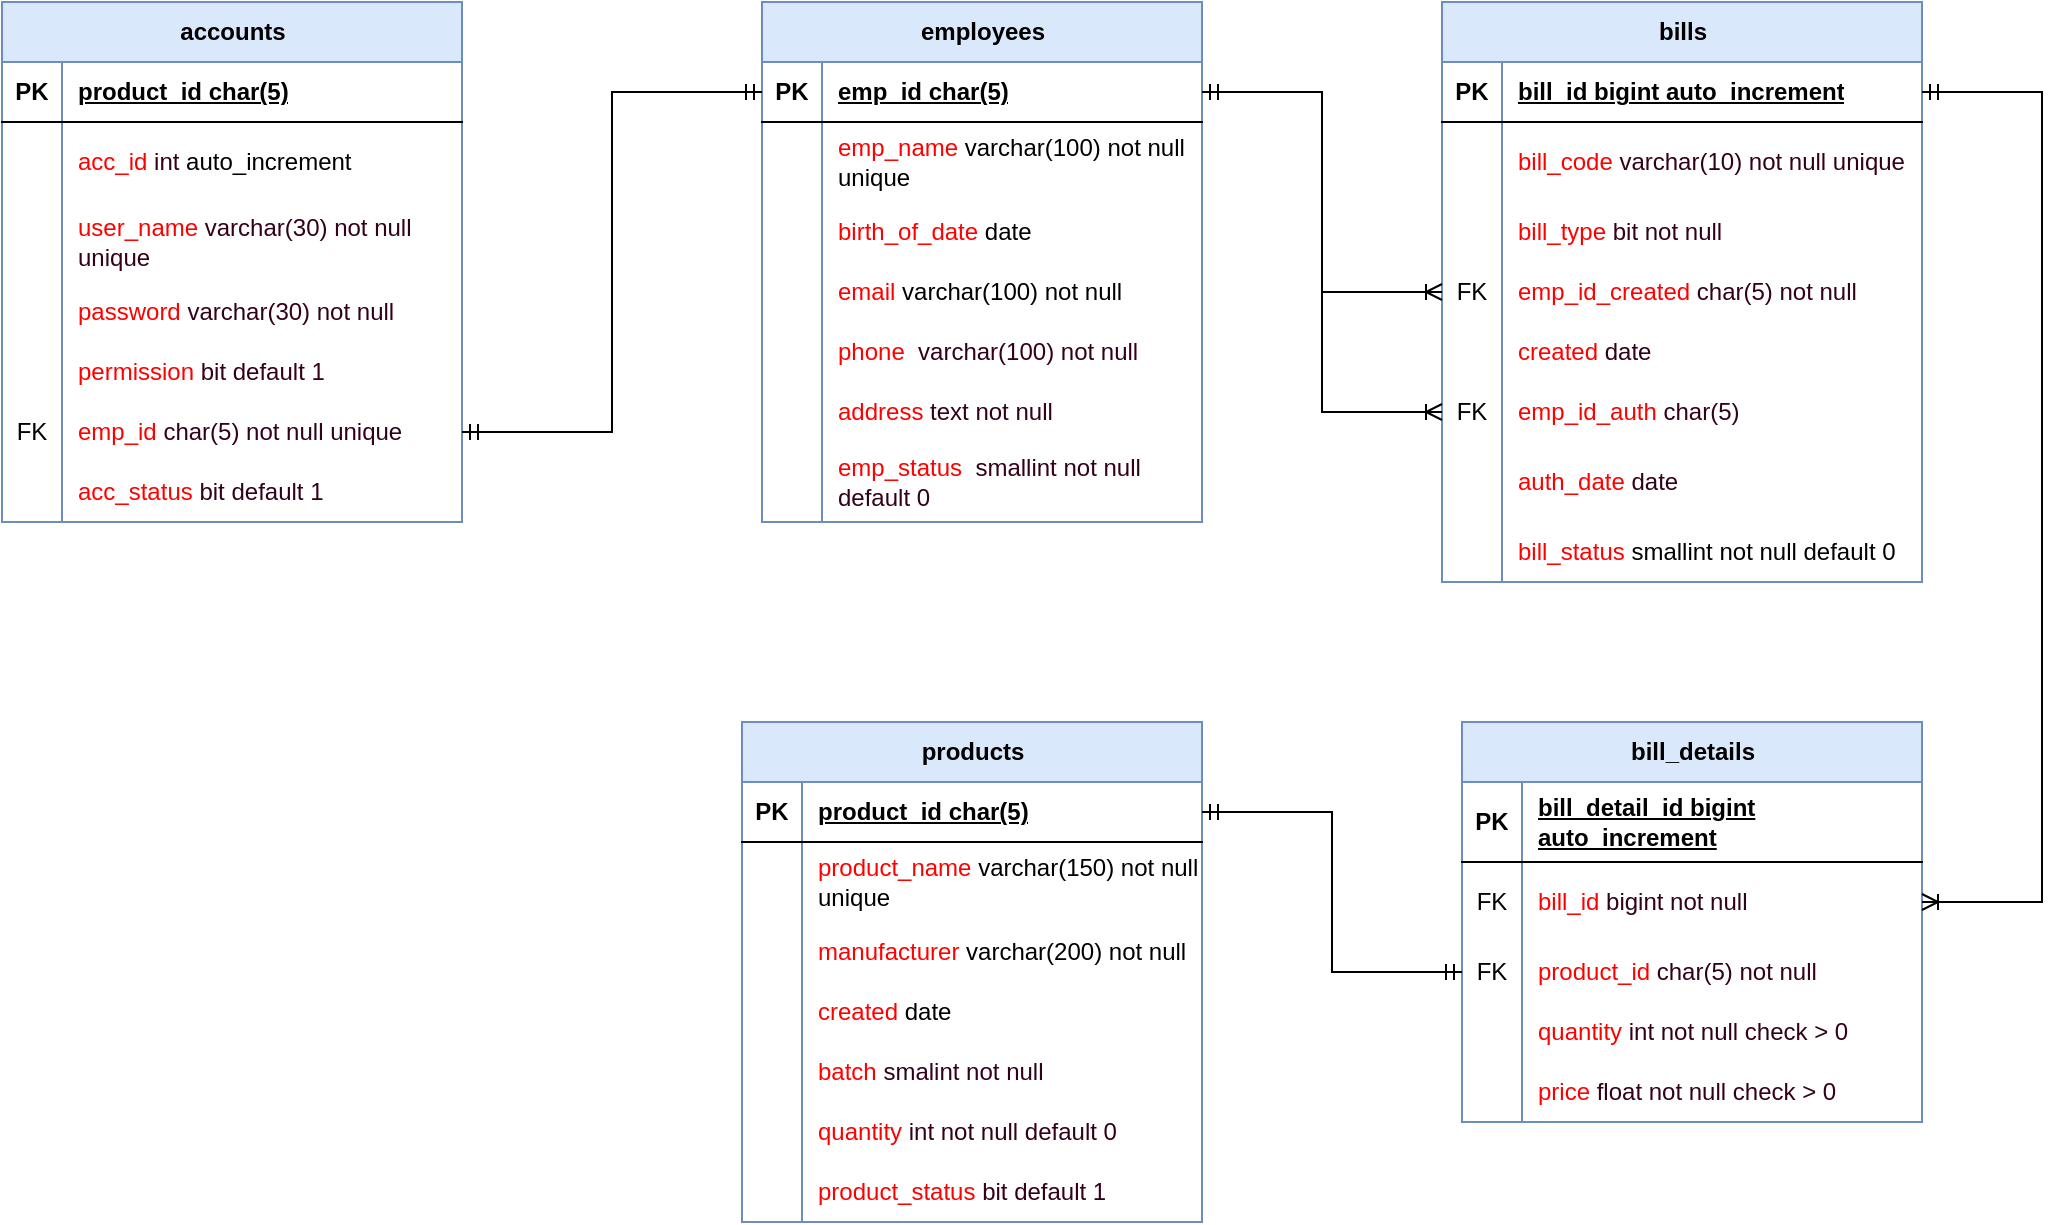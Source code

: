 <mxfile version="27.1.6">
  <diagram name="ページ1" id="caPkkXZEK9h6VrUfZgnA">
    <mxGraphModel dx="1489" dy="820" grid="1" gridSize="10" guides="1" tooltips="1" connect="1" arrows="1" fold="1" page="1" pageScale="1" pageWidth="1654" pageHeight="1169" math="0" shadow="0">
      <root>
        <mxCell id="0" />
        <mxCell id="1" parent="0" />
        <mxCell id="PaL99VG3RKYcfjYrRnhI-1" value="products" style="shape=table;startSize=30;container=1;collapsible=1;childLayout=tableLayout;fixedRows=1;rowLines=0;fontStyle=1;align=center;resizeLast=1;html=1;fillColor=#dae8fc;strokeColor=#6c8ebf;" vertex="1" parent="1">
          <mxGeometry x="570" y="680" width="230" height="250" as="geometry">
            <mxRectangle x="60" y="110" width="90" height="30" as="alternateBounds" />
          </mxGeometry>
        </mxCell>
        <mxCell id="PaL99VG3RKYcfjYrRnhI-2" value="" style="shape=tableRow;horizontal=0;startSize=0;swimlaneHead=0;swimlaneBody=0;fillColor=none;collapsible=0;dropTarget=0;points=[[0,0.5],[1,0.5]];portConstraint=eastwest;top=0;left=0;right=0;bottom=1;" vertex="1" parent="PaL99VG3RKYcfjYrRnhI-1">
          <mxGeometry y="30" width="230" height="30" as="geometry" />
        </mxCell>
        <mxCell id="PaL99VG3RKYcfjYrRnhI-3" value="PK" style="shape=partialRectangle;connectable=0;fillColor=none;top=0;left=0;bottom=0;right=0;fontStyle=1;overflow=hidden;whiteSpace=wrap;html=1;" vertex="1" parent="PaL99VG3RKYcfjYrRnhI-2">
          <mxGeometry width="30" height="30" as="geometry">
            <mxRectangle width="30" height="30" as="alternateBounds" />
          </mxGeometry>
        </mxCell>
        <mxCell id="PaL99VG3RKYcfjYrRnhI-4" value="product_id&amp;nbsp;char(5)" style="shape=partialRectangle;connectable=0;fillColor=none;top=0;left=0;bottom=0;right=0;align=left;spacingLeft=6;fontStyle=5;overflow=hidden;whiteSpace=wrap;html=1;" vertex="1" parent="PaL99VG3RKYcfjYrRnhI-2">
          <mxGeometry x="30" width="200" height="30" as="geometry">
            <mxRectangle width="200" height="30" as="alternateBounds" />
          </mxGeometry>
        </mxCell>
        <mxCell id="PaL99VG3RKYcfjYrRnhI-5" value="" style="shape=tableRow;horizontal=0;startSize=0;swimlaneHead=0;swimlaneBody=0;fillColor=none;collapsible=0;dropTarget=0;points=[[0,0.5],[1,0.5]];portConstraint=eastwest;top=0;left=0;right=0;bottom=0;" vertex="1" parent="PaL99VG3RKYcfjYrRnhI-1">
          <mxGeometry y="60" width="230" height="40" as="geometry" />
        </mxCell>
        <mxCell id="PaL99VG3RKYcfjYrRnhI-6" value="" style="shape=partialRectangle;connectable=0;fillColor=none;top=0;left=0;bottom=0;right=0;editable=1;overflow=hidden;whiteSpace=wrap;html=1;" vertex="1" parent="PaL99VG3RKYcfjYrRnhI-5">
          <mxGeometry width="30" height="40" as="geometry">
            <mxRectangle width="30" height="40" as="alternateBounds" />
          </mxGeometry>
        </mxCell>
        <mxCell id="PaL99VG3RKYcfjYrRnhI-7" value="&lt;font style=&quot;color: rgb(255, 0, 0);&quot;&gt;product_name &lt;/font&gt;varchar(150) not null unique" style="shape=partialRectangle;connectable=0;fillColor=none;top=0;left=0;bottom=0;right=0;align=left;spacingLeft=6;overflow=hidden;whiteSpace=wrap;html=1;" vertex="1" parent="PaL99VG3RKYcfjYrRnhI-5">
          <mxGeometry x="30" width="200" height="40" as="geometry">
            <mxRectangle width="200" height="40" as="alternateBounds" />
          </mxGeometry>
        </mxCell>
        <mxCell id="PaL99VG3RKYcfjYrRnhI-8" value="" style="shape=tableRow;horizontal=0;startSize=0;swimlaneHead=0;swimlaneBody=0;fillColor=none;collapsible=0;dropTarget=0;points=[[0,0.5],[1,0.5]];portConstraint=eastwest;top=0;left=0;right=0;bottom=0;" vertex="1" parent="PaL99VG3RKYcfjYrRnhI-1">
          <mxGeometry y="100" width="230" height="30" as="geometry" />
        </mxCell>
        <mxCell id="PaL99VG3RKYcfjYrRnhI-9" value="" style="shape=partialRectangle;connectable=0;fillColor=none;top=0;left=0;bottom=0;right=0;editable=1;overflow=hidden;whiteSpace=wrap;html=1;" vertex="1" parent="PaL99VG3RKYcfjYrRnhI-8">
          <mxGeometry width="30" height="30" as="geometry">
            <mxRectangle width="30" height="30" as="alternateBounds" />
          </mxGeometry>
        </mxCell>
        <mxCell id="PaL99VG3RKYcfjYrRnhI-10" value="&lt;font style=&quot;color: rgb(255, 0, 0);&quot;&gt;manufacturer&lt;/font&gt; varchar(200) not null" style="shape=partialRectangle;connectable=0;fillColor=none;top=0;left=0;bottom=0;right=0;align=left;spacingLeft=6;overflow=hidden;whiteSpace=wrap;html=1;" vertex="1" parent="PaL99VG3RKYcfjYrRnhI-8">
          <mxGeometry x="30" width="200" height="30" as="geometry">
            <mxRectangle width="200" height="30" as="alternateBounds" />
          </mxGeometry>
        </mxCell>
        <mxCell id="PaL99VG3RKYcfjYrRnhI-11" value="" style="shape=tableRow;horizontal=0;startSize=0;swimlaneHead=0;swimlaneBody=0;fillColor=none;collapsible=0;dropTarget=0;points=[[0,0.5],[1,0.5]];portConstraint=eastwest;top=0;left=0;right=0;bottom=0;" vertex="1" parent="PaL99VG3RKYcfjYrRnhI-1">
          <mxGeometry y="130" width="230" height="30" as="geometry" />
        </mxCell>
        <mxCell id="PaL99VG3RKYcfjYrRnhI-12" value="" style="shape=partialRectangle;connectable=0;fillColor=none;top=0;left=0;bottom=0;right=0;editable=1;overflow=hidden;whiteSpace=wrap;html=1;" vertex="1" parent="PaL99VG3RKYcfjYrRnhI-11">
          <mxGeometry width="30" height="30" as="geometry">
            <mxRectangle width="30" height="30" as="alternateBounds" />
          </mxGeometry>
        </mxCell>
        <mxCell id="PaL99VG3RKYcfjYrRnhI-13" value="&lt;font style=&quot;color: rgb(255, 0, 0);&quot;&gt;created&lt;/font&gt; date" style="shape=partialRectangle;connectable=0;fillColor=none;top=0;left=0;bottom=0;right=0;align=left;spacingLeft=6;overflow=hidden;whiteSpace=wrap;html=1;" vertex="1" parent="PaL99VG3RKYcfjYrRnhI-11">
          <mxGeometry x="30" width="200" height="30" as="geometry">
            <mxRectangle width="200" height="30" as="alternateBounds" />
          </mxGeometry>
        </mxCell>
        <mxCell id="PaL99VG3RKYcfjYrRnhI-17" style="shape=tableRow;horizontal=0;startSize=0;swimlaneHead=0;swimlaneBody=0;fillColor=none;collapsible=0;dropTarget=0;points=[[0,0.5],[1,0.5]];portConstraint=eastwest;top=0;left=0;right=0;bottom=0;" vertex="1" parent="PaL99VG3RKYcfjYrRnhI-1">
          <mxGeometry y="160" width="230" height="30" as="geometry" />
        </mxCell>
        <mxCell id="PaL99VG3RKYcfjYrRnhI-18" style="shape=partialRectangle;connectable=0;fillColor=none;top=0;left=0;bottom=0;right=0;editable=1;overflow=hidden;whiteSpace=wrap;html=1;" vertex="1" parent="PaL99VG3RKYcfjYrRnhI-17">
          <mxGeometry width="30" height="30" as="geometry">
            <mxRectangle width="30" height="30" as="alternateBounds" />
          </mxGeometry>
        </mxCell>
        <mxCell id="PaL99VG3RKYcfjYrRnhI-19" value="&lt;font&gt;&lt;font style=&quot;color: rgb(255, 0, 0);&quot;&gt;batch &lt;/font&gt;&lt;font style=&quot;color: rgb(51, 0, 26);&quot;&gt;smalint not null&lt;/font&gt;&lt;/font&gt;" style="shape=partialRectangle;connectable=0;fillColor=none;top=0;left=0;bottom=0;right=0;align=left;spacingLeft=6;overflow=hidden;whiteSpace=wrap;html=1;" vertex="1" parent="PaL99VG3RKYcfjYrRnhI-17">
          <mxGeometry x="30" width="200" height="30" as="geometry">
            <mxRectangle width="200" height="30" as="alternateBounds" />
          </mxGeometry>
        </mxCell>
        <mxCell id="PaL99VG3RKYcfjYrRnhI-14" style="shape=tableRow;horizontal=0;startSize=0;swimlaneHead=0;swimlaneBody=0;fillColor=none;collapsible=0;dropTarget=0;points=[[0,0.5],[1,0.5]];portConstraint=eastwest;top=0;left=0;right=0;bottom=0;" vertex="1" parent="PaL99VG3RKYcfjYrRnhI-1">
          <mxGeometry y="190" width="230" height="30" as="geometry" />
        </mxCell>
        <mxCell id="PaL99VG3RKYcfjYrRnhI-15" style="shape=partialRectangle;connectable=0;fillColor=none;top=0;left=0;bottom=0;right=0;editable=1;overflow=hidden;whiteSpace=wrap;html=1;" vertex="1" parent="PaL99VG3RKYcfjYrRnhI-14">
          <mxGeometry width="30" height="30" as="geometry">
            <mxRectangle width="30" height="30" as="alternateBounds" />
          </mxGeometry>
        </mxCell>
        <mxCell id="PaL99VG3RKYcfjYrRnhI-16" value="&lt;font style=&quot;color: rgb(255, 0, 0);&quot;&gt;quantity &lt;/font&gt;&lt;font style=&quot;color: rgb(51, 0, 26);&quot;&gt;int not null default 0&lt;/font&gt;" style="shape=partialRectangle;connectable=0;fillColor=none;top=0;left=0;bottom=0;right=0;align=left;spacingLeft=6;overflow=hidden;whiteSpace=wrap;html=1;" vertex="1" parent="PaL99VG3RKYcfjYrRnhI-14">
          <mxGeometry x="30" width="200" height="30" as="geometry">
            <mxRectangle width="200" height="30" as="alternateBounds" />
          </mxGeometry>
        </mxCell>
        <mxCell id="PaL99VG3RKYcfjYrRnhI-20" style="shape=tableRow;horizontal=0;startSize=0;swimlaneHead=0;swimlaneBody=0;fillColor=none;collapsible=0;dropTarget=0;points=[[0,0.5],[1,0.5]];portConstraint=eastwest;top=0;left=0;right=0;bottom=0;" vertex="1" parent="PaL99VG3RKYcfjYrRnhI-1">
          <mxGeometry y="220" width="230" height="30" as="geometry" />
        </mxCell>
        <mxCell id="PaL99VG3RKYcfjYrRnhI-21" style="shape=partialRectangle;connectable=0;fillColor=none;top=0;left=0;bottom=0;right=0;editable=1;overflow=hidden;whiteSpace=wrap;html=1;" vertex="1" parent="PaL99VG3RKYcfjYrRnhI-20">
          <mxGeometry width="30" height="30" as="geometry">
            <mxRectangle width="30" height="30" as="alternateBounds" />
          </mxGeometry>
        </mxCell>
        <mxCell id="PaL99VG3RKYcfjYrRnhI-22" value="&lt;font style=&quot;color: rgb(255, 0, 0);&quot;&gt;product_status &lt;/font&gt;&lt;font style=&quot;color: rgb(51, 0, 26);&quot;&gt;bit default 1&lt;/font&gt;" style="shape=partialRectangle;connectable=0;fillColor=none;top=0;left=0;bottom=0;right=0;align=left;spacingLeft=6;overflow=hidden;whiteSpace=wrap;html=1;" vertex="1" parent="PaL99VG3RKYcfjYrRnhI-20">
          <mxGeometry x="30" width="200" height="30" as="geometry">
            <mxRectangle width="200" height="30" as="alternateBounds" />
          </mxGeometry>
        </mxCell>
        <mxCell id="PaL99VG3RKYcfjYrRnhI-23" value="employees" style="shape=table;startSize=30;container=1;collapsible=1;childLayout=tableLayout;fixedRows=1;rowLines=0;fontStyle=1;align=center;resizeLast=1;html=1;fillColor=#dae8fc;strokeColor=#6c8ebf;" vertex="1" parent="1">
          <mxGeometry x="580" y="320" width="220" height="260" as="geometry" />
        </mxCell>
        <mxCell id="PaL99VG3RKYcfjYrRnhI-24" value="" style="shape=tableRow;horizontal=0;startSize=0;swimlaneHead=0;swimlaneBody=0;fillColor=none;collapsible=0;dropTarget=0;points=[[0,0.5],[1,0.5]];portConstraint=eastwest;top=0;left=0;right=0;bottom=1;" vertex="1" parent="PaL99VG3RKYcfjYrRnhI-23">
          <mxGeometry y="30" width="220" height="30" as="geometry" />
        </mxCell>
        <mxCell id="PaL99VG3RKYcfjYrRnhI-25" value="PK" style="shape=partialRectangle;connectable=0;fillColor=none;top=0;left=0;bottom=0;right=0;fontStyle=1;overflow=hidden;whiteSpace=wrap;html=1;" vertex="1" parent="PaL99VG3RKYcfjYrRnhI-24">
          <mxGeometry width="30" height="30" as="geometry">
            <mxRectangle width="30" height="30" as="alternateBounds" />
          </mxGeometry>
        </mxCell>
        <mxCell id="PaL99VG3RKYcfjYrRnhI-26" value="emp_id char(5)" style="shape=partialRectangle;connectable=0;fillColor=none;top=0;left=0;bottom=0;right=0;align=left;spacingLeft=6;fontStyle=5;overflow=hidden;whiteSpace=wrap;html=1;" vertex="1" parent="PaL99VG3RKYcfjYrRnhI-24">
          <mxGeometry x="30" width="190" height="30" as="geometry">
            <mxRectangle width="190" height="30" as="alternateBounds" />
          </mxGeometry>
        </mxCell>
        <mxCell id="PaL99VG3RKYcfjYrRnhI-27" value="" style="shape=tableRow;horizontal=0;startSize=0;swimlaneHead=0;swimlaneBody=0;fillColor=none;collapsible=0;dropTarget=0;points=[[0,0.5],[1,0.5]];portConstraint=eastwest;top=0;left=0;right=0;bottom=0;" vertex="1" parent="PaL99VG3RKYcfjYrRnhI-23">
          <mxGeometry y="60" width="220" height="40" as="geometry" />
        </mxCell>
        <mxCell id="PaL99VG3RKYcfjYrRnhI-28" value="" style="shape=partialRectangle;connectable=0;fillColor=none;top=0;left=0;bottom=0;right=0;editable=1;overflow=hidden;whiteSpace=wrap;html=1;" vertex="1" parent="PaL99VG3RKYcfjYrRnhI-27">
          <mxGeometry width="30" height="40" as="geometry">
            <mxRectangle width="30" height="40" as="alternateBounds" />
          </mxGeometry>
        </mxCell>
        <mxCell id="PaL99VG3RKYcfjYrRnhI-29" value="&lt;font style=&quot;color: rgb(255, 0, 0);&quot;&gt;emp_name &lt;/font&gt;varchar(100) not null unique" style="shape=partialRectangle;connectable=0;fillColor=none;top=0;left=0;bottom=0;right=0;align=left;spacingLeft=6;overflow=hidden;whiteSpace=wrap;html=1;" vertex="1" parent="PaL99VG3RKYcfjYrRnhI-27">
          <mxGeometry x="30" width="190" height="40" as="geometry">
            <mxRectangle width="190" height="40" as="alternateBounds" />
          </mxGeometry>
        </mxCell>
        <mxCell id="PaL99VG3RKYcfjYrRnhI-30" value="" style="shape=tableRow;horizontal=0;startSize=0;swimlaneHead=0;swimlaneBody=0;fillColor=none;collapsible=0;dropTarget=0;points=[[0,0.5],[1,0.5]];portConstraint=eastwest;top=0;left=0;right=0;bottom=0;" vertex="1" parent="PaL99VG3RKYcfjYrRnhI-23">
          <mxGeometry y="100" width="220" height="30" as="geometry" />
        </mxCell>
        <mxCell id="PaL99VG3RKYcfjYrRnhI-31" value="" style="shape=partialRectangle;connectable=0;fillColor=none;top=0;left=0;bottom=0;right=0;editable=1;overflow=hidden;whiteSpace=wrap;html=1;" vertex="1" parent="PaL99VG3RKYcfjYrRnhI-30">
          <mxGeometry width="30" height="30" as="geometry">
            <mxRectangle width="30" height="30" as="alternateBounds" />
          </mxGeometry>
        </mxCell>
        <mxCell id="PaL99VG3RKYcfjYrRnhI-32" value="&lt;font color=&quot;#ff0000&quot;&gt;birth_of_date&lt;/font&gt;&amp;nbsp;date" style="shape=partialRectangle;connectable=0;fillColor=none;top=0;left=0;bottom=0;right=0;align=left;spacingLeft=6;overflow=hidden;whiteSpace=wrap;html=1;" vertex="1" parent="PaL99VG3RKYcfjYrRnhI-30">
          <mxGeometry x="30" width="190" height="30" as="geometry">
            <mxRectangle width="190" height="30" as="alternateBounds" />
          </mxGeometry>
        </mxCell>
        <mxCell id="PaL99VG3RKYcfjYrRnhI-33" value="" style="shape=tableRow;horizontal=0;startSize=0;swimlaneHead=0;swimlaneBody=0;fillColor=none;collapsible=0;dropTarget=0;points=[[0,0.5],[1,0.5]];portConstraint=eastwest;top=0;left=0;right=0;bottom=0;" vertex="1" parent="PaL99VG3RKYcfjYrRnhI-23">
          <mxGeometry y="130" width="220" height="30" as="geometry" />
        </mxCell>
        <mxCell id="PaL99VG3RKYcfjYrRnhI-34" value="" style="shape=partialRectangle;connectable=0;fillColor=none;top=0;left=0;bottom=0;right=0;editable=1;overflow=hidden;whiteSpace=wrap;html=1;" vertex="1" parent="PaL99VG3RKYcfjYrRnhI-33">
          <mxGeometry width="30" height="30" as="geometry">
            <mxRectangle width="30" height="30" as="alternateBounds" />
          </mxGeometry>
        </mxCell>
        <mxCell id="PaL99VG3RKYcfjYrRnhI-35" value="&lt;font color=&quot;#ff0000&quot;&gt;email&lt;/font&gt;&amp;nbsp;varchar(100) not null" style="shape=partialRectangle;connectable=0;fillColor=none;top=0;left=0;bottom=0;right=0;align=left;spacingLeft=6;overflow=hidden;whiteSpace=wrap;html=1;" vertex="1" parent="PaL99VG3RKYcfjYrRnhI-33">
          <mxGeometry x="30" width="190" height="30" as="geometry">
            <mxRectangle width="190" height="30" as="alternateBounds" />
          </mxGeometry>
        </mxCell>
        <mxCell id="PaL99VG3RKYcfjYrRnhI-36" style="shape=tableRow;horizontal=0;startSize=0;swimlaneHead=0;swimlaneBody=0;fillColor=none;collapsible=0;dropTarget=0;points=[[0,0.5],[1,0.5]];portConstraint=eastwest;top=0;left=0;right=0;bottom=0;" vertex="1" parent="PaL99VG3RKYcfjYrRnhI-23">
          <mxGeometry y="160" width="220" height="30" as="geometry" />
        </mxCell>
        <mxCell id="PaL99VG3RKYcfjYrRnhI-37" style="shape=partialRectangle;connectable=0;fillColor=none;top=0;left=0;bottom=0;right=0;editable=1;overflow=hidden;whiteSpace=wrap;html=1;" vertex="1" parent="PaL99VG3RKYcfjYrRnhI-36">
          <mxGeometry width="30" height="30" as="geometry">
            <mxRectangle width="30" height="30" as="alternateBounds" />
          </mxGeometry>
        </mxCell>
        <mxCell id="PaL99VG3RKYcfjYrRnhI-38" value="&lt;font&gt;&lt;font style=&quot;color: rgb(255, 0, 0);&quot;&gt;phone&amp;nbsp;&lt;/font&gt;&lt;font style=&quot;color: rgb(51, 0, 26);&quot;&gt;&amp;nbsp;varchar(100) not null&lt;/font&gt;&lt;/font&gt;" style="shape=partialRectangle;connectable=0;fillColor=none;top=0;left=0;bottom=0;right=0;align=left;spacingLeft=6;overflow=hidden;whiteSpace=wrap;html=1;" vertex="1" parent="PaL99VG3RKYcfjYrRnhI-36">
          <mxGeometry x="30" width="190" height="30" as="geometry">
            <mxRectangle width="190" height="30" as="alternateBounds" />
          </mxGeometry>
        </mxCell>
        <mxCell id="PaL99VG3RKYcfjYrRnhI-39" style="shape=tableRow;horizontal=0;startSize=0;swimlaneHead=0;swimlaneBody=0;fillColor=none;collapsible=0;dropTarget=0;points=[[0,0.5],[1,0.5]];portConstraint=eastwest;top=0;left=0;right=0;bottom=0;" vertex="1" parent="PaL99VG3RKYcfjYrRnhI-23">
          <mxGeometry y="190" width="220" height="30" as="geometry" />
        </mxCell>
        <mxCell id="PaL99VG3RKYcfjYrRnhI-40" style="shape=partialRectangle;connectable=0;fillColor=none;top=0;left=0;bottom=0;right=0;editable=1;overflow=hidden;whiteSpace=wrap;html=1;" vertex="1" parent="PaL99VG3RKYcfjYrRnhI-39">
          <mxGeometry width="30" height="30" as="geometry">
            <mxRectangle width="30" height="30" as="alternateBounds" />
          </mxGeometry>
        </mxCell>
        <mxCell id="PaL99VG3RKYcfjYrRnhI-41" value="&lt;font style=&quot;color: rgb(255, 0, 0);&quot;&gt;address&lt;/font&gt;&lt;font style=&quot;color: rgb(51, 0, 26);&quot;&gt;&amp;nbsp;text not null&lt;/font&gt;" style="shape=partialRectangle;connectable=0;fillColor=none;top=0;left=0;bottom=0;right=0;align=left;spacingLeft=6;overflow=hidden;whiteSpace=wrap;html=1;" vertex="1" parent="PaL99VG3RKYcfjYrRnhI-39">
          <mxGeometry x="30" width="190" height="30" as="geometry">
            <mxRectangle width="190" height="30" as="alternateBounds" />
          </mxGeometry>
        </mxCell>
        <mxCell id="PaL99VG3RKYcfjYrRnhI-42" style="shape=tableRow;horizontal=0;startSize=0;swimlaneHead=0;swimlaneBody=0;fillColor=none;collapsible=0;dropTarget=0;points=[[0,0.5],[1,0.5]];portConstraint=eastwest;top=0;left=0;right=0;bottom=0;" vertex="1" parent="PaL99VG3RKYcfjYrRnhI-23">
          <mxGeometry y="220" width="220" height="40" as="geometry" />
        </mxCell>
        <mxCell id="PaL99VG3RKYcfjYrRnhI-43" style="shape=partialRectangle;connectable=0;fillColor=none;top=0;left=0;bottom=0;right=0;editable=1;overflow=hidden;whiteSpace=wrap;html=1;" vertex="1" parent="PaL99VG3RKYcfjYrRnhI-42">
          <mxGeometry width="30" height="40" as="geometry">
            <mxRectangle width="30" height="40" as="alternateBounds" />
          </mxGeometry>
        </mxCell>
        <mxCell id="PaL99VG3RKYcfjYrRnhI-44" value="&lt;font style=&quot;color: rgb(255, 0, 0);&quot;&gt;emp_status &lt;/font&gt;&lt;font style=&quot;color: rgb(51, 0, 26);&quot;&gt;&amp;nbsp;smallint not null default 0&lt;/font&gt;" style="shape=partialRectangle;connectable=0;fillColor=none;top=0;left=0;bottom=0;right=0;align=left;spacingLeft=6;overflow=hidden;whiteSpace=wrap;html=1;" vertex="1" parent="PaL99VG3RKYcfjYrRnhI-42">
          <mxGeometry x="30" width="190" height="40" as="geometry">
            <mxRectangle width="190" height="40" as="alternateBounds" />
          </mxGeometry>
        </mxCell>
        <mxCell id="PaL99VG3RKYcfjYrRnhI-45" value="accounts" style="shape=table;startSize=30;container=1;collapsible=1;childLayout=tableLayout;fixedRows=1;rowLines=0;fontStyle=1;align=center;resizeLast=1;html=1;fillColor=#dae8fc;strokeColor=#6c8ebf;" vertex="1" parent="1">
          <mxGeometry x="200" y="320" width="230" height="260" as="geometry">
            <mxRectangle x="60" y="110" width="90" height="30" as="alternateBounds" />
          </mxGeometry>
        </mxCell>
        <mxCell id="PaL99VG3RKYcfjYrRnhI-46" value="" style="shape=tableRow;horizontal=0;startSize=0;swimlaneHead=0;swimlaneBody=0;fillColor=none;collapsible=0;dropTarget=0;points=[[0,0.5],[1,0.5]];portConstraint=eastwest;top=0;left=0;right=0;bottom=1;" vertex="1" parent="PaL99VG3RKYcfjYrRnhI-45">
          <mxGeometry y="30" width="230" height="30" as="geometry" />
        </mxCell>
        <mxCell id="PaL99VG3RKYcfjYrRnhI-47" value="PK" style="shape=partialRectangle;connectable=0;fillColor=none;top=0;left=0;bottom=0;right=0;fontStyle=1;overflow=hidden;whiteSpace=wrap;html=1;" vertex="1" parent="PaL99VG3RKYcfjYrRnhI-46">
          <mxGeometry width="30" height="30" as="geometry">
            <mxRectangle width="30" height="30" as="alternateBounds" />
          </mxGeometry>
        </mxCell>
        <mxCell id="PaL99VG3RKYcfjYrRnhI-48" value="product_id&amp;nbsp;char(5)" style="shape=partialRectangle;connectable=0;fillColor=none;top=0;left=0;bottom=0;right=0;align=left;spacingLeft=6;fontStyle=5;overflow=hidden;whiteSpace=wrap;html=1;" vertex="1" parent="PaL99VG3RKYcfjYrRnhI-46">
          <mxGeometry x="30" width="200" height="30" as="geometry">
            <mxRectangle width="200" height="30" as="alternateBounds" />
          </mxGeometry>
        </mxCell>
        <mxCell id="PaL99VG3RKYcfjYrRnhI-49" value="" style="shape=tableRow;horizontal=0;startSize=0;swimlaneHead=0;swimlaneBody=0;fillColor=none;collapsible=0;dropTarget=0;points=[[0,0.5],[1,0.5]];portConstraint=eastwest;top=0;left=0;right=0;bottom=0;" vertex="1" parent="PaL99VG3RKYcfjYrRnhI-45">
          <mxGeometry y="60" width="230" height="40" as="geometry" />
        </mxCell>
        <mxCell id="PaL99VG3RKYcfjYrRnhI-50" value="" style="shape=partialRectangle;connectable=0;fillColor=none;top=0;left=0;bottom=0;right=0;editable=1;overflow=hidden;whiteSpace=wrap;html=1;" vertex="1" parent="PaL99VG3RKYcfjYrRnhI-49">
          <mxGeometry width="30" height="40" as="geometry">
            <mxRectangle width="30" height="40" as="alternateBounds" />
          </mxGeometry>
        </mxCell>
        <mxCell id="PaL99VG3RKYcfjYrRnhI-51" value="&lt;font style=&quot;color: rgb(255, 0, 0);&quot;&gt;acc_id&lt;/font&gt;&lt;font style=&quot;color: rgb(51, 0, 26);&quot;&gt;&lt;font&gt; int&lt;/font&gt;&amp;nbsp;&lt;/font&gt;auto_increment" style="shape=partialRectangle;connectable=0;fillColor=none;top=0;left=0;bottom=0;right=0;align=left;spacingLeft=6;overflow=hidden;whiteSpace=wrap;html=1;" vertex="1" parent="PaL99VG3RKYcfjYrRnhI-49">
          <mxGeometry x="30" width="200" height="40" as="geometry">
            <mxRectangle width="200" height="40" as="alternateBounds" />
          </mxGeometry>
        </mxCell>
        <mxCell id="PaL99VG3RKYcfjYrRnhI-52" value="" style="shape=tableRow;horizontal=0;startSize=0;swimlaneHead=0;swimlaneBody=0;fillColor=none;collapsible=0;dropTarget=0;points=[[0,0.5],[1,0.5]];portConstraint=eastwest;top=0;left=0;right=0;bottom=0;" vertex="1" parent="PaL99VG3RKYcfjYrRnhI-45">
          <mxGeometry y="100" width="230" height="40" as="geometry" />
        </mxCell>
        <mxCell id="PaL99VG3RKYcfjYrRnhI-53" value="" style="shape=partialRectangle;connectable=0;fillColor=none;top=0;left=0;bottom=0;right=0;editable=1;overflow=hidden;whiteSpace=wrap;html=1;" vertex="1" parent="PaL99VG3RKYcfjYrRnhI-52">
          <mxGeometry width="30" height="40" as="geometry">
            <mxRectangle width="30" height="40" as="alternateBounds" />
          </mxGeometry>
        </mxCell>
        <mxCell id="PaL99VG3RKYcfjYrRnhI-54" value="&lt;font color=&quot;#ff0000&quot;&gt;user_name&lt;/font&gt;&lt;font style=&quot;color: rgb(51, 0, 26);&quot;&gt; varchar(30) not null unique&lt;/font&gt;" style="shape=partialRectangle;connectable=0;fillColor=none;top=0;left=0;bottom=0;right=0;align=left;spacingLeft=6;overflow=hidden;whiteSpace=wrap;html=1;" vertex="1" parent="PaL99VG3RKYcfjYrRnhI-52">
          <mxGeometry x="30" width="200" height="40" as="geometry">
            <mxRectangle width="200" height="40" as="alternateBounds" />
          </mxGeometry>
        </mxCell>
        <mxCell id="PaL99VG3RKYcfjYrRnhI-55" value="" style="shape=tableRow;horizontal=0;startSize=0;swimlaneHead=0;swimlaneBody=0;fillColor=none;collapsible=0;dropTarget=0;points=[[0,0.5],[1,0.5]];portConstraint=eastwest;top=0;left=0;right=0;bottom=0;" vertex="1" parent="PaL99VG3RKYcfjYrRnhI-45">
          <mxGeometry y="140" width="230" height="30" as="geometry" />
        </mxCell>
        <mxCell id="PaL99VG3RKYcfjYrRnhI-56" value="" style="shape=partialRectangle;connectable=0;fillColor=none;top=0;left=0;bottom=0;right=0;editable=1;overflow=hidden;whiteSpace=wrap;html=1;" vertex="1" parent="PaL99VG3RKYcfjYrRnhI-55">
          <mxGeometry width="30" height="30" as="geometry">
            <mxRectangle width="30" height="30" as="alternateBounds" />
          </mxGeometry>
        </mxCell>
        <mxCell id="PaL99VG3RKYcfjYrRnhI-57" value="&lt;font color=&quot;#ff0000&quot;&gt;password&lt;/font&gt;&lt;font style=&quot;color: rgb(51, 0, 26);&quot;&gt; varchar(30) not null&lt;/font&gt;" style="shape=partialRectangle;connectable=0;fillColor=none;top=0;left=0;bottom=0;right=0;align=left;spacingLeft=6;overflow=hidden;whiteSpace=wrap;html=1;" vertex="1" parent="PaL99VG3RKYcfjYrRnhI-55">
          <mxGeometry x="30" width="200" height="30" as="geometry">
            <mxRectangle width="200" height="30" as="alternateBounds" />
          </mxGeometry>
        </mxCell>
        <mxCell id="PaL99VG3RKYcfjYrRnhI-58" style="shape=tableRow;horizontal=0;startSize=0;swimlaneHead=0;swimlaneBody=0;fillColor=none;collapsible=0;dropTarget=0;points=[[0,0.5],[1,0.5]];portConstraint=eastwest;top=0;left=0;right=0;bottom=0;" vertex="1" parent="PaL99VG3RKYcfjYrRnhI-45">
          <mxGeometry y="170" width="230" height="30" as="geometry" />
        </mxCell>
        <mxCell id="PaL99VG3RKYcfjYrRnhI-59" style="shape=partialRectangle;connectable=0;fillColor=none;top=0;left=0;bottom=0;right=0;editable=1;overflow=hidden;whiteSpace=wrap;html=1;" vertex="1" parent="PaL99VG3RKYcfjYrRnhI-58">
          <mxGeometry width="30" height="30" as="geometry">
            <mxRectangle width="30" height="30" as="alternateBounds" />
          </mxGeometry>
        </mxCell>
        <mxCell id="PaL99VG3RKYcfjYrRnhI-60" value="&lt;font color=&quot;#ff0000&quot;&gt;permission&lt;/font&gt;&lt;font style=&quot;color: rgb(51, 0, 26);&quot;&gt; bit default 1&lt;/font&gt;" style="shape=partialRectangle;connectable=0;fillColor=none;top=0;left=0;bottom=0;right=0;align=left;spacingLeft=6;overflow=hidden;whiteSpace=wrap;html=1;" vertex="1" parent="PaL99VG3RKYcfjYrRnhI-58">
          <mxGeometry x="30" width="200" height="30" as="geometry">
            <mxRectangle width="200" height="30" as="alternateBounds" />
          </mxGeometry>
        </mxCell>
        <mxCell id="PaL99VG3RKYcfjYrRnhI-61" style="shape=tableRow;horizontal=0;startSize=0;swimlaneHead=0;swimlaneBody=0;fillColor=none;collapsible=0;dropTarget=0;points=[[0,0.5],[1,0.5]];portConstraint=eastwest;top=0;left=0;right=0;bottom=0;" vertex="1" parent="PaL99VG3RKYcfjYrRnhI-45">
          <mxGeometry y="200" width="230" height="30" as="geometry" />
        </mxCell>
        <mxCell id="PaL99VG3RKYcfjYrRnhI-62" value="FK" style="shape=partialRectangle;connectable=0;fillColor=none;top=0;left=0;bottom=0;right=0;editable=1;overflow=hidden;whiteSpace=wrap;html=1;" vertex="1" parent="PaL99VG3RKYcfjYrRnhI-61">
          <mxGeometry width="30" height="30" as="geometry">
            <mxRectangle width="30" height="30" as="alternateBounds" />
          </mxGeometry>
        </mxCell>
        <mxCell id="PaL99VG3RKYcfjYrRnhI-63" value="&lt;font color=&quot;#ff0000&quot;&gt;emp_id&lt;/font&gt;&lt;font style=&quot;color: rgb(51, 0, 26);&quot;&gt; char(5) not null unique&lt;/font&gt;" style="shape=partialRectangle;connectable=0;fillColor=none;top=0;left=0;bottom=0;right=0;align=left;spacingLeft=6;overflow=hidden;whiteSpace=wrap;html=1;" vertex="1" parent="PaL99VG3RKYcfjYrRnhI-61">
          <mxGeometry x="30" width="200" height="30" as="geometry">
            <mxRectangle width="200" height="30" as="alternateBounds" />
          </mxGeometry>
        </mxCell>
        <mxCell id="PaL99VG3RKYcfjYrRnhI-64" style="shape=tableRow;horizontal=0;startSize=0;swimlaneHead=0;swimlaneBody=0;fillColor=none;collapsible=0;dropTarget=0;points=[[0,0.5],[1,0.5]];portConstraint=eastwest;top=0;left=0;right=0;bottom=0;" vertex="1" parent="PaL99VG3RKYcfjYrRnhI-45">
          <mxGeometry y="230" width="230" height="30" as="geometry" />
        </mxCell>
        <mxCell id="PaL99VG3RKYcfjYrRnhI-65" style="shape=partialRectangle;connectable=0;fillColor=none;top=0;left=0;bottom=0;right=0;editable=1;overflow=hidden;whiteSpace=wrap;html=1;" vertex="1" parent="PaL99VG3RKYcfjYrRnhI-64">
          <mxGeometry width="30" height="30" as="geometry">
            <mxRectangle width="30" height="30" as="alternateBounds" />
          </mxGeometry>
        </mxCell>
        <mxCell id="PaL99VG3RKYcfjYrRnhI-66" value="&lt;font color=&quot;#ff0000&quot;&gt;acc_status&lt;/font&gt;&lt;font style=&quot;color: rgb(51, 0, 26);&quot;&gt; bit default 1&lt;/font&gt;" style="shape=partialRectangle;connectable=0;fillColor=none;top=0;left=0;bottom=0;right=0;align=left;spacingLeft=6;overflow=hidden;whiteSpace=wrap;html=1;" vertex="1" parent="PaL99VG3RKYcfjYrRnhI-64">
          <mxGeometry x="30" width="200" height="30" as="geometry">
            <mxRectangle width="200" height="30" as="alternateBounds" />
          </mxGeometry>
        </mxCell>
        <mxCell id="PaL99VG3RKYcfjYrRnhI-67" value="bills" style="shape=table;startSize=30;container=1;collapsible=1;childLayout=tableLayout;fixedRows=1;rowLines=0;fontStyle=1;align=center;resizeLast=1;html=1;fillColor=#dae8fc;strokeColor=#6c8ebf;" vertex="1" parent="1">
          <mxGeometry x="920" y="320" width="240" height="290" as="geometry" />
        </mxCell>
        <mxCell id="PaL99VG3RKYcfjYrRnhI-68" value="" style="shape=tableRow;horizontal=0;startSize=0;swimlaneHead=0;swimlaneBody=0;fillColor=none;collapsible=0;dropTarget=0;points=[[0,0.5],[1,0.5]];portConstraint=eastwest;top=0;left=0;right=0;bottom=1;" vertex="1" parent="PaL99VG3RKYcfjYrRnhI-67">
          <mxGeometry y="30" width="240" height="30" as="geometry" />
        </mxCell>
        <mxCell id="PaL99VG3RKYcfjYrRnhI-69" value="PK" style="shape=partialRectangle;connectable=0;fillColor=none;top=0;left=0;bottom=0;right=0;fontStyle=1;overflow=hidden;whiteSpace=wrap;html=1;" vertex="1" parent="PaL99VG3RKYcfjYrRnhI-68">
          <mxGeometry width="30" height="30" as="geometry">
            <mxRectangle width="30" height="30" as="alternateBounds" />
          </mxGeometry>
        </mxCell>
        <mxCell id="PaL99VG3RKYcfjYrRnhI-70" value="bill_id bigint auto_increment" style="shape=partialRectangle;connectable=0;fillColor=none;top=0;left=0;bottom=0;right=0;align=left;spacingLeft=6;fontStyle=5;overflow=hidden;whiteSpace=wrap;html=1;" vertex="1" parent="PaL99VG3RKYcfjYrRnhI-68">
          <mxGeometry x="30" width="210" height="30" as="geometry">
            <mxRectangle width="210" height="30" as="alternateBounds" />
          </mxGeometry>
        </mxCell>
        <mxCell id="PaL99VG3RKYcfjYrRnhI-71" value="" style="shape=tableRow;horizontal=0;startSize=0;swimlaneHead=0;swimlaneBody=0;fillColor=none;collapsible=0;dropTarget=0;points=[[0,0.5],[1,0.5]];portConstraint=eastwest;top=0;left=0;right=0;bottom=0;" vertex="1" parent="PaL99VG3RKYcfjYrRnhI-67">
          <mxGeometry y="60" width="240" height="40" as="geometry" />
        </mxCell>
        <mxCell id="PaL99VG3RKYcfjYrRnhI-72" value="" style="shape=partialRectangle;connectable=0;fillColor=none;top=0;left=0;bottom=0;right=0;editable=1;overflow=hidden;whiteSpace=wrap;html=1;" vertex="1" parent="PaL99VG3RKYcfjYrRnhI-71">
          <mxGeometry width="30" height="40" as="geometry">
            <mxRectangle width="30" height="40" as="alternateBounds" />
          </mxGeometry>
        </mxCell>
        <mxCell id="PaL99VG3RKYcfjYrRnhI-73" value="&lt;font color=&quot;#ff0000&quot;&gt;bill_code&lt;/font&gt;&lt;font style=&quot;color: rgb(51, 0, 26);&quot;&gt; varchar(10) not null unique&lt;/font&gt;" style="shape=partialRectangle;connectable=0;fillColor=none;top=0;left=0;bottom=0;right=0;align=left;spacingLeft=6;overflow=hidden;whiteSpace=wrap;html=1;" vertex="1" parent="PaL99VG3RKYcfjYrRnhI-71">
          <mxGeometry x="30" width="210" height="40" as="geometry">
            <mxRectangle width="210" height="40" as="alternateBounds" />
          </mxGeometry>
        </mxCell>
        <mxCell id="PaL99VG3RKYcfjYrRnhI-74" value="" style="shape=tableRow;horizontal=0;startSize=0;swimlaneHead=0;swimlaneBody=0;fillColor=none;collapsible=0;dropTarget=0;points=[[0,0.5],[1,0.5]];portConstraint=eastwest;top=0;left=0;right=0;bottom=0;" vertex="1" parent="PaL99VG3RKYcfjYrRnhI-67">
          <mxGeometry y="100" width="240" height="30" as="geometry" />
        </mxCell>
        <mxCell id="PaL99VG3RKYcfjYrRnhI-75" value="" style="shape=partialRectangle;connectable=0;fillColor=none;top=0;left=0;bottom=0;right=0;editable=1;overflow=hidden;whiteSpace=wrap;html=1;" vertex="1" parent="PaL99VG3RKYcfjYrRnhI-74">
          <mxGeometry width="30" height="30" as="geometry">
            <mxRectangle width="30" height="30" as="alternateBounds" />
          </mxGeometry>
        </mxCell>
        <mxCell id="PaL99VG3RKYcfjYrRnhI-76" value="&lt;font color=&quot;#ff0000&quot;&gt;bill_type&lt;/font&gt;&lt;font style=&quot;color: rgb(51, 0, 26);&quot;&gt; bit not null&lt;/font&gt;" style="shape=partialRectangle;connectable=0;fillColor=none;top=0;left=0;bottom=0;right=0;align=left;spacingLeft=6;overflow=hidden;whiteSpace=wrap;html=1;" vertex="1" parent="PaL99VG3RKYcfjYrRnhI-74">
          <mxGeometry x="30" width="210" height="30" as="geometry">
            <mxRectangle width="210" height="30" as="alternateBounds" />
          </mxGeometry>
        </mxCell>
        <mxCell id="PaL99VG3RKYcfjYrRnhI-77" value="" style="shape=tableRow;horizontal=0;startSize=0;swimlaneHead=0;swimlaneBody=0;fillColor=none;collapsible=0;dropTarget=0;points=[[0,0.5],[1,0.5]];portConstraint=eastwest;top=0;left=0;right=0;bottom=0;" vertex="1" parent="PaL99VG3RKYcfjYrRnhI-67">
          <mxGeometry y="130" width="240" height="30" as="geometry" />
        </mxCell>
        <mxCell id="PaL99VG3RKYcfjYrRnhI-78" value="FK" style="shape=partialRectangle;connectable=0;fillColor=none;top=0;left=0;bottom=0;right=0;editable=1;overflow=hidden;whiteSpace=wrap;html=1;" vertex="1" parent="PaL99VG3RKYcfjYrRnhI-77">
          <mxGeometry width="30" height="30" as="geometry">
            <mxRectangle width="30" height="30" as="alternateBounds" />
          </mxGeometry>
        </mxCell>
        <mxCell id="PaL99VG3RKYcfjYrRnhI-79" value="&lt;font color=&quot;#ff0000&quot;&gt;emp_id_created&lt;/font&gt;&lt;font style=&quot;color: rgb(51, 0, 26);&quot;&gt; char(5) not null&lt;/font&gt;" style="shape=partialRectangle;connectable=0;fillColor=none;top=0;left=0;bottom=0;right=0;align=left;spacingLeft=6;overflow=hidden;whiteSpace=wrap;html=1;" vertex="1" parent="PaL99VG3RKYcfjYrRnhI-77">
          <mxGeometry x="30" width="210" height="30" as="geometry">
            <mxRectangle width="210" height="30" as="alternateBounds" />
          </mxGeometry>
        </mxCell>
        <mxCell id="PaL99VG3RKYcfjYrRnhI-80" style="shape=tableRow;horizontal=0;startSize=0;swimlaneHead=0;swimlaneBody=0;fillColor=none;collapsible=0;dropTarget=0;points=[[0,0.5],[1,0.5]];portConstraint=eastwest;top=0;left=0;right=0;bottom=0;" vertex="1" parent="PaL99VG3RKYcfjYrRnhI-67">
          <mxGeometry y="160" width="240" height="30" as="geometry" />
        </mxCell>
        <mxCell id="PaL99VG3RKYcfjYrRnhI-81" style="shape=partialRectangle;connectable=0;fillColor=none;top=0;left=0;bottom=0;right=0;editable=1;overflow=hidden;whiteSpace=wrap;html=1;" vertex="1" parent="PaL99VG3RKYcfjYrRnhI-80">
          <mxGeometry width="30" height="30" as="geometry">
            <mxRectangle width="30" height="30" as="alternateBounds" />
          </mxGeometry>
        </mxCell>
        <mxCell id="PaL99VG3RKYcfjYrRnhI-82" value="&lt;font color=&quot;#ff0000&quot;&gt;created&lt;/font&gt;&lt;font style=&quot;color: rgb(51, 0, 26);&quot;&gt; date&lt;/font&gt;" style="shape=partialRectangle;connectable=0;fillColor=none;top=0;left=0;bottom=0;right=0;align=left;spacingLeft=6;overflow=hidden;whiteSpace=wrap;html=1;" vertex="1" parent="PaL99VG3RKYcfjYrRnhI-80">
          <mxGeometry x="30" width="210" height="30" as="geometry">
            <mxRectangle width="210" height="30" as="alternateBounds" />
          </mxGeometry>
        </mxCell>
        <mxCell id="PaL99VG3RKYcfjYrRnhI-83" style="shape=tableRow;horizontal=0;startSize=0;swimlaneHead=0;swimlaneBody=0;fillColor=none;collapsible=0;dropTarget=0;points=[[0,0.5],[1,0.5]];portConstraint=eastwest;top=0;left=0;right=0;bottom=0;" vertex="1" parent="PaL99VG3RKYcfjYrRnhI-67">
          <mxGeometry y="190" width="240" height="30" as="geometry" />
        </mxCell>
        <mxCell id="PaL99VG3RKYcfjYrRnhI-84" value="FK" style="shape=partialRectangle;connectable=0;fillColor=none;top=0;left=0;bottom=0;right=0;editable=1;overflow=hidden;whiteSpace=wrap;html=1;" vertex="1" parent="PaL99VG3RKYcfjYrRnhI-83">
          <mxGeometry width="30" height="30" as="geometry">
            <mxRectangle width="30" height="30" as="alternateBounds" />
          </mxGeometry>
        </mxCell>
        <mxCell id="PaL99VG3RKYcfjYrRnhI-85" value="&lt;font color=&quot;#ff0000&quot;&gt;emp_id_auth&lt;/font&gt;&lt;font style=&quot;color: rgb(51, 0, 26);&quot;&gt; char(5)&lt;/font&gt;" style="shape=partialRectangle;connectable=0;fillColor=none;top=0;left=0;bottom=0;right=0;align=left;spacingLeft=6;overflow=hidden;whiteSpace=wrap;html=1;" vertex="1" parent="PaL99VG3RKYcfjYrRnhI-83">
          <mxGeometry x="30" width="210" height="30" as="geometry">
            <mxRectangle width="210" height="30" as="alternateBounds" />
          </mxGeometry>
        </mxCell>
        <mxCell id="PaL99VG3RKYcfjYrRnhI-86" style="shape=tableRow;horizontal=0;startSize=0;swimlaneHead=0;swimlaneBody=0;fillColor=none;collapsible=0;dropTarget=0;points=[[0,0.5],[1,0.5]];portConstraint=eastwest;top=0;left=0;right=0;bottom=0;" vertex="1" parent="PaL99VG3RKYcfjYrRnhI-67">
          <mxGeometry y="220" width="240" height="40" as="geometry" />
        </mxCell>
        <mxCell id="PaL99VG3RKYcfjYrRnhI-87" style="shape=partialRectangle;connectable=0;fillColor=none;top=0;left=0;bottom=0;right=0;editable=1;overflow=hidden;whiteSpace=wrap;html=1;" vertex="1" parent="PaL99VG3RKYcfjYrRnhI-86">
          <mxGeometry width="30" height="40" as="geometry">
            <mxRectangle width="30" height="40" as="alternateBounds" />
          </mxGeometry>
        </mxCell>
        <mxCell id="PaL99VG3RKYcfjYrRnhI-88" value="&lt;font color=&quot;#ff0000&quot;&gt;auth_date&lt;/font&gt;&lt;font style=&quot;color: rgb(51, 0, 26);&quot;&gt; date&lt;/font&gt;" style="shape=partialRectangle;connectable=0;fillColor=none;top=0;left=0;bottom=0;right=0;align=left;spacingLeft=6;overflow=hidden;whiteSpace=wrap;html=1;" vertex="1" parent="PaL99VG3RKYcfjYrRnhI-86">
          <mxGeometry x="30" width="210" height="40" as="geometry">
            <mxRectangle width="210" height="40" as="alternateBounds" />
          </mxGeometry>
        </mxCell>
        <mxCell id="PaL99VG3RKYcfjYrRnhI-89" style="shape=tableRow;horizontal=0;startSize=0;swimlaneHead=0;swimlaneBody=0;fillColor=none;collapsible=0;dropTarget=0;points=[[0,0.5],[1,0.5]];portConstraint=eastwest;top=0;left=0;right=0;bottom=0;" vertex="1" parent="PaL99VG3RKYcfjYrRnhI-67">
          <mxGeometry y="260" width="240" height="30" as="geometry" />
        </mxCell>
        <mxCell id="PaL99VG3RKYcfjYrRnhI-90" style="shape=partialRectangle;connectable=0;fillColor=none;top=0;left=0;bottom=0;right=0;editable=1;overflow=hidden;whiteSpace=wrap;html=1;" vertex="1" parent="PaL99VG3RKYcfjYrRnhI-89">
          <mxGeometry width="30" height="30" as="geometry">
            <mxRectangle width="30" height="30" as="alternateBounds" />
          </mxGeometry>
        </mxCell>
        <mxCell id="PaL99VG3RKYcfjYrRnhI-91" value="&lt;font style=&quot;color: rgb(255, 0, 0);&quot;&gt;bill_status&lt;/font&gt; smallint not null default 0" style="shape=partialRectangle;connectable=0;fillColor=none;top=0;left=0;bottom=0;right=0;align=left;spacingLeft=6;overflow=hidden;whiteSpace=wrap;html=1;" vertex="1" parent="PaL99VG3RKYcfjYrRnhI-89">
          <mxGeometry x="30" width="210" height="30" as="geometry">
            <mxRectangle width="210" height="30" as="alternateBounds" />
          </mxGeometry>
        </mxCell>
        <mxCell id="PaL99VG3RKYcfjYrRnhI-92" value="bill_details" style="shape=table;startSize=30;container=1;collapsible=1;childLayout=tableLayout;fixedRows=1;rowLines=0;fontStyle=1;align=center;resizeLast=1;html=1;fillColor=#dae8fc;strokeColor=#6c8ebf;" vertex="1" parent="1">
          <mxGeometry x="930" y="680" width="230" height="200" as="geometry">
            <mxRectangle x="60" y="110" width="90" height="30" as="alternateBounds" />
          </mxGeometry>
        </mxCell>
        <mxCell id="PaL99VG3RKYcfjYrRnhI-93" value="" style="shape=tableRow;horizontal=0;startSize=0;swimlaneHead=0;swimlaneBody=0;fillColor=none;collapsible=0;dropTarget=0;points=[[0,0.5],[1,0.5]];portConstraint=eastwest;top=0;left=0;right=0;bottom=1;" vertex="1" parent="PaL99VG3RKYcfjYrRnhI-92">
          <mxGeometry y="30" width="230" height="40" as="geometry" />
        </mxCell>
        <mxCell id="PaL99VG3RKYcfjYrRnhI-94" value="PK" style="shape=partialRectangle;connectable=0;fillColor=none;top=0;left=0;bottom=0;right=0;fontStyle=1;overflow=hidden;whiteSpace=wrap;html=1;" vertex="1" parent="PaL99VG3RKYcfjYrRnhI-93">
          <mxGeometry width="30" height="40" as="geometry">
            <mxRectangle width="30" height="40" as="alternateBounds" />
          </mxGeometry>
        </mxCell>
        <mxCell id="PaL99VG3RKYcfjYrRnhI-95" value="bill_detail_id bigint auto_increment" style="shape=partialRectangle;connectable=0;fillColor=none;top=0;left=0;bottom=0;right=0;align=left;spacingLeft=6;fontStyle=5;overflow=hidden;whiteSpace=wrap;html=1;" vertex="1" parent="PaL99VG3RKYcfjYrRnhI-93">
          <mxGeometry x="30" width="200" height="40" as="geometry">
            <mxRectangle width="200" height="40" as="alternateBounds" />
          </mxGeometry>
        </mxCell>
        <mxCell id="PaL99VG3RKYcfjYrRnhI-96" value="" style="shape=tableRow;horizontal=0;startSize=0;swimlaneHead=0;swimlaneBody=0;fillColor=none;collapsible=0;dropTarget=0;points=[[0,0.5],[1,0.5]];portConstraint=eastwest;top=0;left=0;right=0;bottom=0;" vertex="1" parent="PaL99VG3RKYcfjYrRnhI-92">
          <mxGeometry y="70" width="230" height="40" as="geometry" />
        </mxCell>
        <mxCell id="PaL99VG3RKYcfjYrRnhI-97" value="FK" style="shape=partialRectangle;connectable=0;fillColor=none;top=0;left=0;bottom=0;right=0;editable=1;overflow=hidden;whiteSpace=wrap;html=1;" vertex="1" parent="PaL99VG3RKYcfjYrRnhI-96">
          <mxGeometry width="30" height="40" as="geometry">
            <mxRectangle width="30" height="40" as="alternateBounds" />
          </mxGeometry>
        </mxCell>
        <mxCell id="PaL99VG3RKYcfjYrRnhI-98" value="&lt;font color=&quot;#ff0000&quot;&gt;bill_id&lt;/font&gt;&lt;font style=&quot;color: rgb(51, 0, 26);&quot;&gt; bigint not null&lt;/font&gt;" style="shape=partialRectangle;connectable=0;fillColor=none;top=0;left=0;bottom=0;right=0;align=left;spacingLeft=6;overflow=hidden;whiteSpace=wrap;html=1;" vertex="1" parent="PaL99VG3RKYcfjYrRnhI-96">
          <mxGeometry x="30" width="200" height="40" as="geometry">
            <mxRectangle width="200" height="40" as="alternateBounds" />
          </mxGeometry>
        </mxCell>
        <mxCell id="PaL99VG3RKYcfjYrRnhI-99" value="" style="shape=tableRow;horizontal=0;startSize=0;swimlaneHead=0;swimlaneBody=0;fillColor=none;collapsible=0;dropTarget=0;points=[[0,0.5],[1,0.5]];portConstraint=eastwest;top=0;left=0;right=0;bottom=0;" vertex="1" parent="PaL99VG3RKYcfjYrRnhI-92">
          <mxGeometry y="110" width="230" height="30" as="geometry" />
        </mxCell>
        <mxCell id="PaL99VG3RKYcfjYrRnhI-100" value="FK" style="shape=partialRectangle;connectable=0;fillColor=none;top=0;left=0;bottom=0;right=0;editable=1;overflow=hidden;whiteSpace=wrap;html=1;" vertex="1" parent="PaL99VG3RKYcfjYrRnhI-99">
          <mxGeometry width="30" height="30" as="geometry">
            <mxRectangle width="30" height="30" as="alternateBounds" />
          </mxGeometry>
        </mxCell>
        <mxCell id="PaL99VG3RKYcfjYrRnhI-101" value="&lt;font color=&quot;#ff0000&quot;&gt;product_id&lt;/font&gt;&lt;font style=&quot;color: rgb(51, 0, 26);&quot;&gt; char(5) not null&lt;/font&gt;" style="shape=partialRectangle;connectable=0;fillColor=none;top=0;left=0;bottom=0;right=0;align=left;spacingLeft=6;overflow=hidden;whiteSpace=wrap;html=1;" vertex="1" parent="PaL99VG3RKYcfjYrRnhI-99">
          <mxGeometry x="30" width="200" height="30" as="geometry">
            <mxRectangle width="200" height="30" as="alternateBounds" />
          </mxGeometry>
        </mxCell>
        <mxCell id="PaL99VG3RKYcfjYrRnhI-102" value="" style="shape=tableRow;horizontal=0;startSize=0;swimlaneHead=0;swimlaneBody=0;fillColor=none;collapsible=0;dropTarget=0;points=[[0,0.5],[1,0.5]];portConstraint=eastwest;top=0;left=0;right=0;bottom=0;" vertex="1" parent="PaL99VG3RKYcfjYrRnhI-92">
          <mxGeometry y="140" width="230" height="30" as="geometry" />
        </mxCell>
        <mxCell id="PaL99VG3RKYcfjYrRnhI-103" value="" style="shape=partialRectangle;connectable=0;fillColor=none;top=0;left=0;bottom=0;right=0;editable=1;overflow=hidden;whiteSpace=wrap;html=1;" vertex="1" parent="PaL99VG3RKYcfjYrRnhI-102">
          <mxGeometry width="30" height="30" as="geometry">
            <mxRectangle width="30" height="30" as="alternateBounds" />
          </mxGeometry>
        </mxCell>
        <mxCell id="PaL99VG3RKYcfjYrRnhI-104" value="&lt;font color=&quot;#ff0000&quot;&gt;quantity&lt;/font&gt;&lt;font style=&quot;color: rgb(51, 0, 26);&quot;&gt; int not null check &amp;gt; 0&lt;/font&gt;" style="shape=partialRectangle;connectable=0;fillColor=none;top=0;left=0;bottom=0;right=0;align=left;spacingLeft=6;overflow=hidden;whiteSpace=wrap;html=1;" vertex="1" parent="PaL99VG3RKYcfjYrRnhI-102">
          <mxGeometry x="30" width="200" height="30" as="geometry">
            <mxRectangle width="200" height="30" as="alternateBounds" />
          </mxGeometry>
        </mxCell>
        <mxCell id="PaL99VG3RKYcfjYrRnhI-105" style="shape=tableRow;horizontal=0;startSize=0;swimlaneHead=0;swimlaneBody=0;fillColor=none;collapsible=0;dropTarget=0;points=[[0,0.5],[1,0.5]];portConstraint=eastwest;top=0;left=0;right=0;bottom=0;" vertex="1" parent="PaL99VG3RKYcfjYrRnhI-92">
          <mxGeometry y="170" width="230" height="30" as="geometry" />
        </mxCell>
        <mxCell id="PaL99VG3RKYcfjYrRnhI-106" style="shape=partialRectangle;connectable=0;fillColor=none;top=0;left=0;bottom=0;right=0;editable=1;overflow=hidden;whiteSpace=wrap;html=1;" vertex="1" parent="PaL99VG3RKYcfjYrRnhI-105">
          <mxGeometry width="30" height="30" as="geometry">
            <mxRectangle width="30" height="30" as="alternateBounds" />
          </mxGeometry>
        </mxCell>
        <mxCell id="PaL99VG3RKYcfjYrRnhI-107" value="&lt;font color=&quot;#ff0000&quot;&gt;price&lt;/font&gt;&lt;font style=&quot;color: rgb(51, 0, 26);&quot;&gt; float not null check &amp;gt; 0&lt;/font&gt;" style="shape=partialRectangle;connectable=0;fillColor=none;top=0;left=0;bottom=0;right=0;align=left;spacingLeft=6;overflow=hidden;whiteSpace=wrap;html=1;" vertex="1" parent="PaL99VG3RKYcfjYrRnhI-105">
          <mxGeometry x="30" width="200" height="30" as="geometry">
            <mxRectangle width="200" height="30" as="alternateBounds" />
          </mxGeometry>
        </mxCell>
        <mxCell id="PaL99VG3RKYcfjYrRnhI-116" style="edgeStyle=orthogonalEdgeStyle;rounded=0;orthogonalLoop=1;jettySize=auto;html=1;exitX=1;exitY=0.5;exitDx=0;exitDy=0;entryX=0;entryY=0.5;entryDx=0;entryDy=0;strokeColor=default;align=center;verticalAlign=middle;fontFamily=Helvetica;fontSize=12;fontColor=default;labelBackgroundColor=default;startArrow=ERmandOne;endArrow=ERmandOne;" edge="1" parent="1" source="PaL99VG3RKYcfjYrRnhI-61" target="PaL99VG3RKYcfjYrRnhI-24">
          <mxGeometry relative="1" as="geometry" />
        </mxCell>
        <mxCell id="PaL99VG3RKYcfjYrRnhI-119" style="edgeStyle=orthogonalEdgeStyle;rounded=0;orthogonalLoop=1;jettySize=auto;html=1;exitX=1;exitY=0.5;exitDx=0;exitDy=0;entryX=0;entryY=0.5;entryDx=0;entryDy=0;strokeColor=default;align=center;verticalAlign=middle;fontFamily=Helvetica;fontSize=12;fontColor=default;labelBackgroundColor=default;startArrow=ERmandOne;endArrow=ERoneToMany;" edge="1" parent="1" source="PaL99VG3RKYcfjYrRnhI-24" target="PaL99VG3RKYcfjYrRnhI-77">
          <mxGeometry relative="1" as="geometry" />
        </mxCell>
        <mxCell id="PaL99VG3RKYcfjYrRnhI-120" style="edgeStyle=orthogonalEdgeStyle;rounded=0;orthogonalLoop=1;jettySize=auto;html=1;strokeColor=default;align=center;verticalAlign=middle;fontFamily=Helvetica;fontSize=12;fontColor=default;labelBackgroundColor=default;startArrow=ERmandOne;endArrow=ERoneToMany;" edge="1" parent="1" source="PaL99VG3RKYcfjYrRnhI-24" target="PaL99VG3RKYcfjYrRnhI-83">
          <mxGeometry relative="1" as="geometry" />
        </mxCell>
        <mxCell id="PaL99VG3RKYcfjYrRnhI-122" style="edgeStyle=orthogonalEdgeStyle;rounded=0;orthogonalLoop=1;jettySize=auto;html=1;entryX=1;entryY=0.5;entryDx=0;entryDy=0;strokeColor=default;align=center;verticalAlign=middle;fontFamily=Helvetica;fontSize=12;fontColor=default;labelBackgroundColor=default;startArrow=ERmandOne;endArrow=ERoneToMany;" edge="1" parent="1" source="PaL99VG3RKYcfjYrRnhI-68" target="PaL99VG3RKYcfjYrRnhI-96">
          <mxGeometry relative="1" as="geometry">
            <Array as="points">
              <mxPoint x="1220" y="365" />
              <mxPoint x="1220" y="770" />
            </Array>
          </mxGeometry>
        </mxCell>
        <mxCell id="PaL99VG3RKYcfjYrRnhI-123" style="edgeStyle=orthogonalEdgeStyle;rounded=0;orthogonalLoop=1;jettySize=auto;html=1;entryX=0;entryY=0.5;entryDx=0;entryDy=0;strokeColor=default;align=center;verticalAlign=middle;fontFamily=Helvetica;fontSize=12;fontColor=default;labelBackgroundColor=default;startArrow=ERmandOne;endArrow=ERmandOne;" edge="1" parent="1" source="PaL99VG3RKYcfjYrRnhI-2" target="PaL99VG3RKYcfjYrRnhI-99">
          <mxGeometry relative="1" as="geometry" />
        </mxCell>
      </root>
    </mxGraphModel>
  </diagram>
</mxfile>
